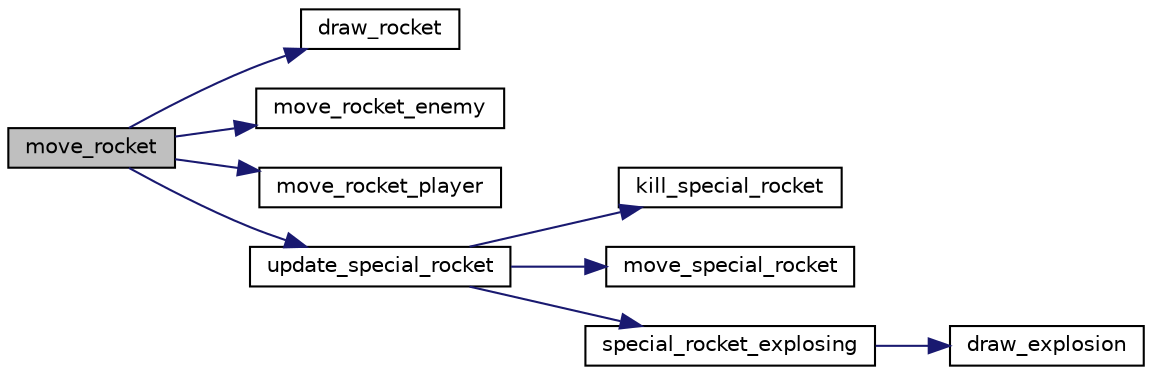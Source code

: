 digraph "move_rocket"
{
 // LATEX_PDF_SIZE
  edge [fontname="Helvetica",fontsize="10",labelfontname="Helvetica",labelfontsize="10"];
  node [fontname="Helvetica",fontsize="10",shape=record];
  rankdir="LR";
  Node1 [label="move_rocket",height=0.2,width=0.4,color="black", fillcolor="grey75", style="filled", fontcolor="black",tooltip="Function that manage the movement of the rocket and draw it."];
  Node1 -> Node2 [color="midnightblue",fontsize="10",style="solid",fontname="Helvetica"];
  Node2 [label="draw_rocket",height=0.2,width=0.4,color="black", fillcolor="white", style="filled",URL="$window_8h.html#ac91739c09698faa44415abaabf2bdd89",tooltip="draw the rocket in the game"];
  Node1 -> Node3 [color="midnightblue",fontsize="10",style="solid",fontname="Helvetica"];
  Node3 [label="move_rocket_enemy",height=0.2,width=0.4,color="black", fillcolor="white", style="filled",URL="$rocket__controller_8c.html#af88d7ddeece208bb01976a351139110a",tooltip="Function that move the rocket of the enemy."];
  Node1 -> Node4 [color="midnightblue",fontsize="10",style="solid",fontname="Helvetica"];
  Node4 [label="move_rocket_player",height=0.2,width=0.4,color="black", fillcolor="white", style="filled",URL="$rocket__controller_8c.html#ad9f71a9f29143bc65c1d7dc4b1c15570",tooltip="Function that move the rocket of the player."];
  Node1 -> Node5 [color="midnightblue",fontsize="10",style="solid",fontname="Helvetica"];
  Node5 [label="update_special_rocket",height=0.2,width=0.4,color="black", fillcolor="white", style="filled",URL="$rocket__controller_8c.html#ad2cdde14622fe3f61639014da808e1c6",tooltip="Function that update the special rocket : manage the explosion, the movement and the death."];
  Node5 -> Node6 [color="midnightblue",fontsize="10",style="solid",fontname="Helvetica"];
  Node6 [label="kill_special_rocket",height=0.2,width=0.4,color="black", fillcolor="white", style="filled",URL="$rocket__controller_8c.html#af32dce05a7e8d0a021b0531afb7c692a",tooltip="Function that kill the special rocket after the explosion."];
  Node5 -> Node7 [color="midnightblue",fontsize="10",style="solid",fontname="Helvetica"];
  Node7 [label="move_special_rocket",height=0.2,width=0.4,color="black", fillcolor="white", style="filled",URL="$rocket__controller_8c.html#aa5ffaa798b39f678721de693178d716b",tooltip="Function that move the special rocket for they follow the player."];
  Node5 -> Node8 [color="midnightblue",fontsize="10",style="solid",fontname="Helvetica"];
  Node8 [label="special_rocket_explosing",height=0.2,width=0.4,color="black", fillcolor="white", style="filled",URL="$rocket__controller_8c.html#ad7dcf09f27f78ac218ab1eda9afa8b82",tooltip="Function that manage the explosion animation."];
  Node8 -> Node9 [color="midnightblue",fontsize="10",style="solid",fontname="Helvetica"];
  Node9 [label="draw_explosion",height=0.2,width=0.4,color="black", fillcolor="white", style="filled",URL="$window_8h.html#a9a9aad364660af00c3e95d8a4d852fed",tooltip="draw the explosion of special rocket"];
}
